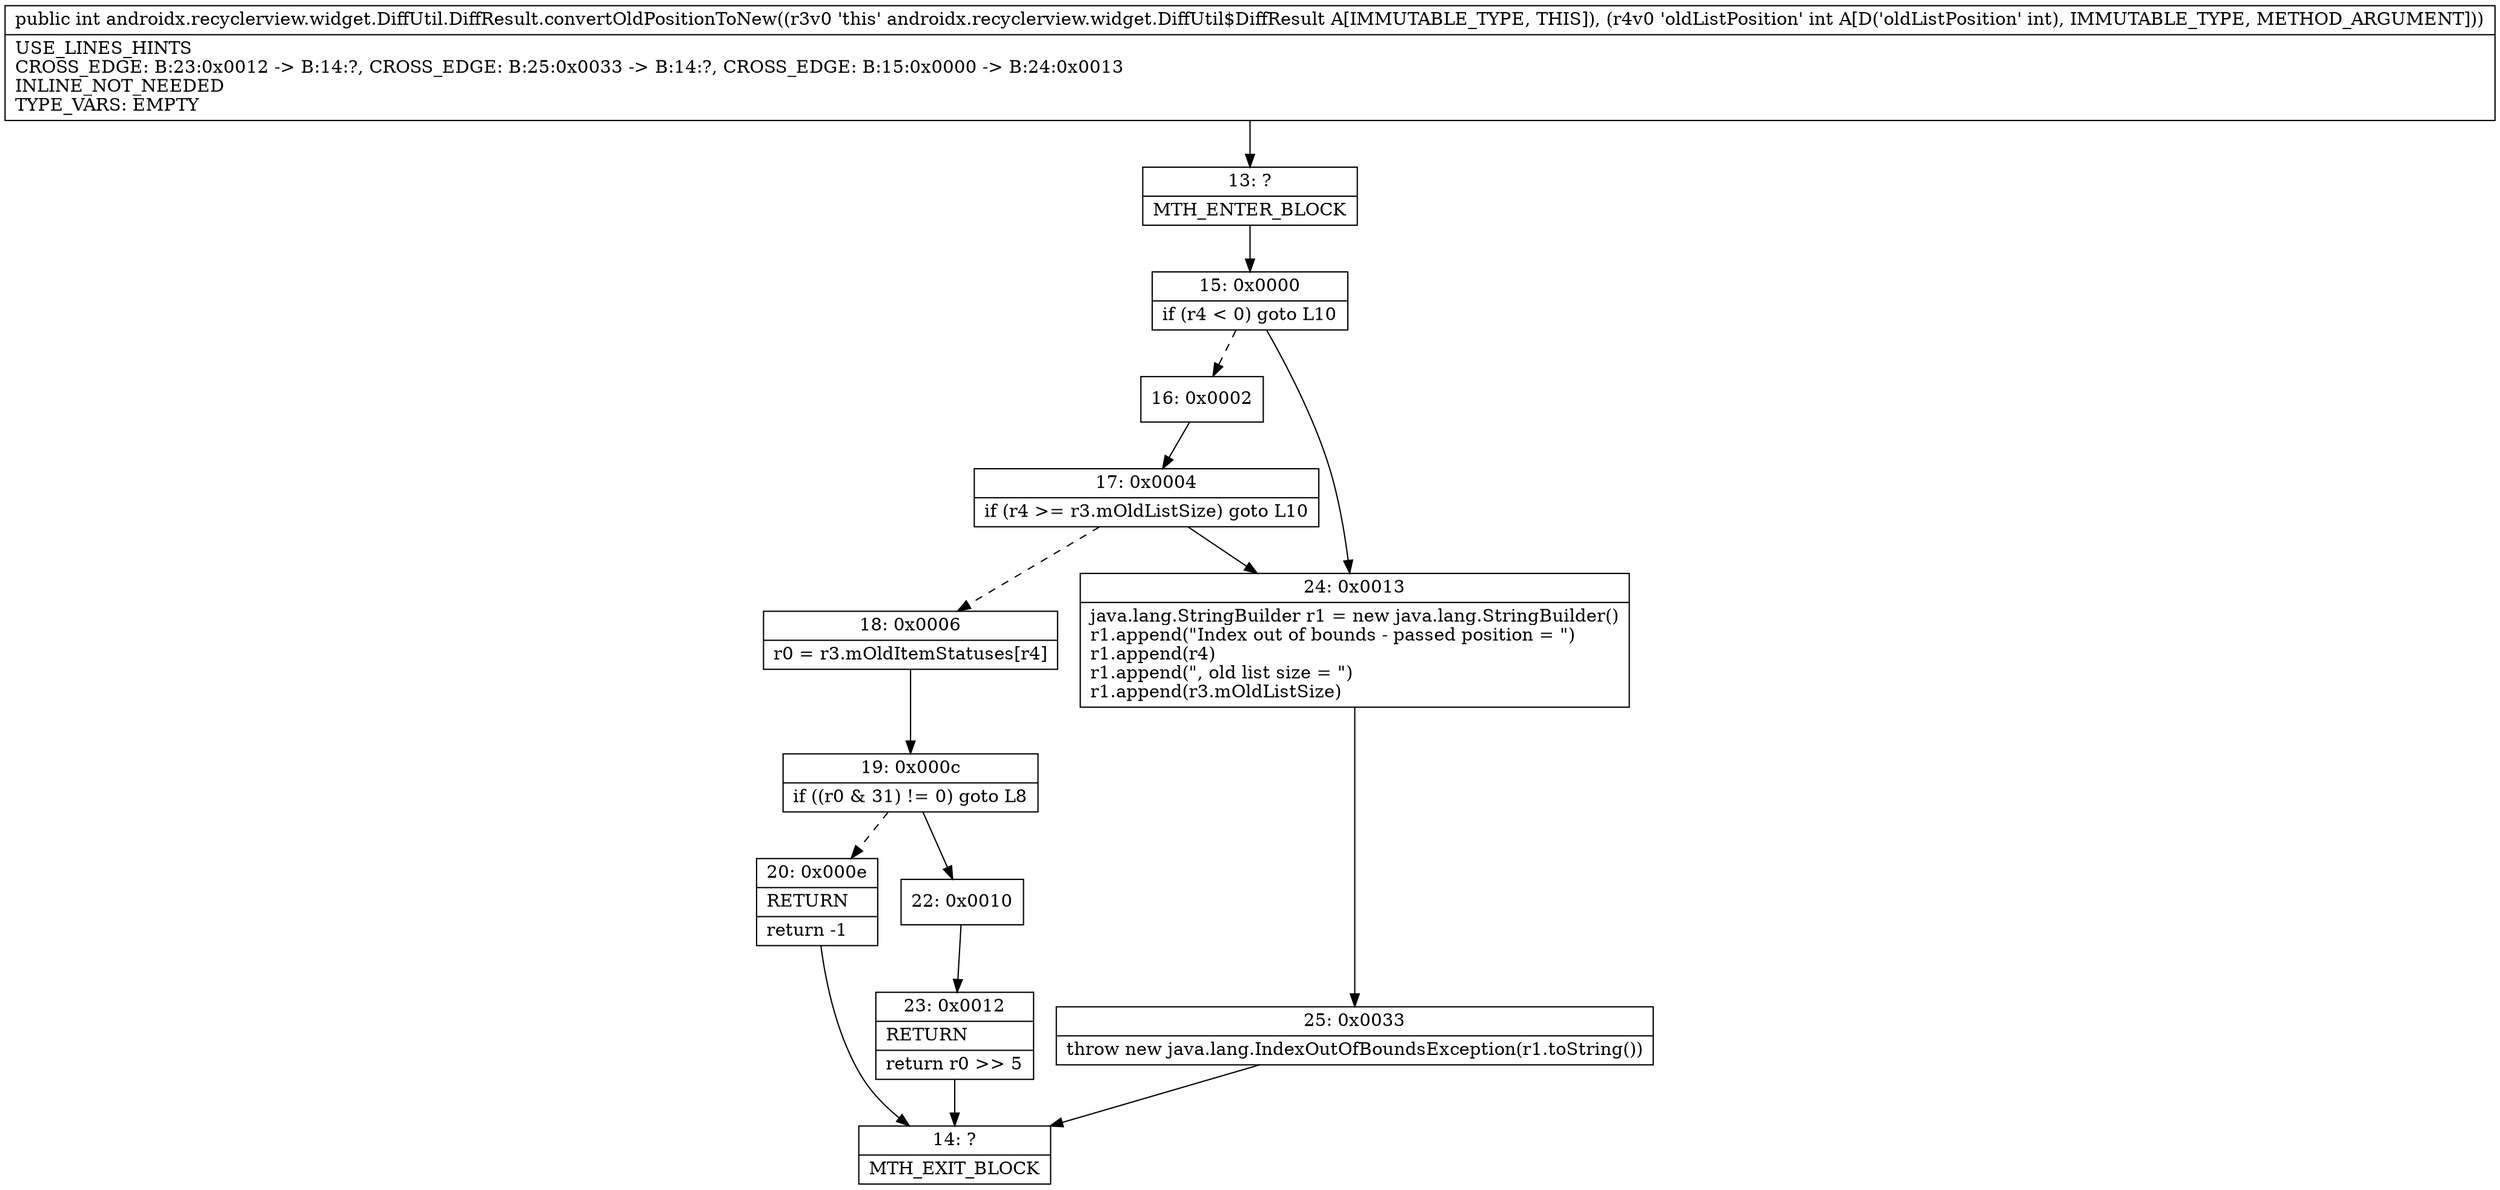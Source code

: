 digraph "CFG forandroidx.recyclerview.widget.DiffUtil.DiffResult.convertOldPositionToNew(I)I" {
Node_13 [shape=record,label="{13\:\ ?|MTH_ENTER_BLOCK\l}"];
Node_15 [shape=record,label="{15\:\ 0x0000|if (r4 \< 0) goto L10\l}"];
Node_16 [shape=record,label="{16\:\ 0x0002}"];
Node_17 [shape=record,label="{17\:\ 0x0004|if (r4 \>= r3.mOldListSize) goto L10\l}"];
Node_18 [shape=record,label="{18\:\ 0x0006|r0 = r3.mOldItemStatuses[r4]\l}"];
Node_19 [shape=record,label="{19\:\ 0x000c|if ((r0 & 31) != 0) goto L8\l}"];
Node_20 [shape=record,label="{20\:\ 0x000e|RETURN\l|return \-1\l}"];
Node_14 [shape=record,label="{14\:\ ?|MTH_EXIT_BLOCK\l}"];
Node_22 [shape=record,label="{22\:\ 0x0010}"];
Node_23 [shape=record,label="{23\:\ 0x0012|RETURN\l|return r0 \>\> 5\l}"];
Node_24 [shape=record,label="{24\:\ 0x0013|java.lang.StringBuilder r1 = new java.lang.StringBuilder()\lr1.append(\"Index out of bounds \- passed position = \")\lr1.append(r4)\lr1.append(\", old list size = \")\lr1.append(r3.mOldListSize)\l}"];
Node_25 [shape=record,label="{25\:\ 0x0033|throw new java.lang.IndexOutOfBoundsException(r1.toString())\l}"];
MethodNode[shape=record,label="{public int androidx.recyclerview.widget.DiffUtil.DiffResult.convertOldPositionToNew((r3v0 'this' androidx.recyclerview.widget.DiffUtil$DiffResult A[IMMUTABLE_TYPE, THIS]), (r4v0 'oldListPosition' int A[D('oldListPosition' int), IMMUTABLE_TYPE, METHOD_ARGUMENT]))  | USE_LINES_HINTS\lCROSS_EDGE: B:23:0x0012 \-\> B:14:?, CROSS_EDGE: B:25:0x0033 \-\> B:14:?, CROSS_EDGE: B:15:0x0000 \-\> B:24:0x0013\lINLINE_NOT_NEEDED\lTYPE_VARS: EMPTY\l}"];
MethodNode -> Node_13;Node_13 -> Node_15;
Node_15 -> Node_16[style=dashed];
Node_15 -> Node_24;
Node_16 -> Node_17;
Node_17 -> Node_18[style=dashed];
Node_17 -> Node_24;
Node_18 -> Node_19;
Node_19 -> Node_20[style=dashed];
Node_19 -> Node_22;
Node_20 -> Node_14;
Node_22 -> Node_23;
Node_23 -> Node_14;
Node_24 -> Node_25;
Node_25 -> Node_14;
}

